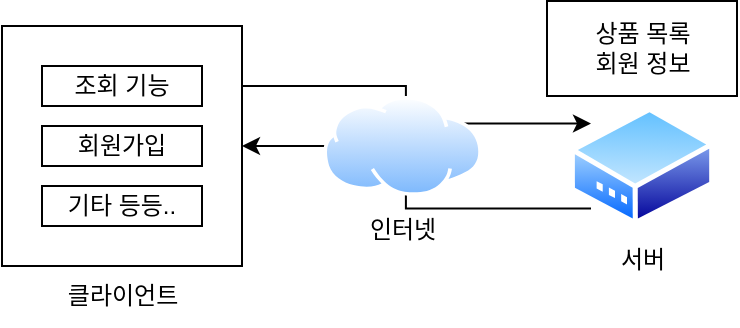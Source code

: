 <mxfile version="20.2.7" type="github">
  <diagram id="PCzwy7BQ4ae1iXEjc4h_" name="페이지-1">
    <mxGraphModel dx="474" dy="826" grid="1" gridSize="10" guides="1" tooltips="1" connect="1" arrows="1" fold="1" page="1" pageScale="1" pageWidth="827" pageHeight="1169" math="0" shadow="0">
      <root>
        <mxCell id="0" />
        <mxCell id="1" parent="0" />
        <mxCell id="uDTNVn7nSOcmgrZALr5k-14" style="edgeStyle=orthogonalEdgeStyle;rounded=0;orthogonalLoop=1;jettySize=auto;html=1;exitX=1;exitY=0.25;exitDx=0;exitDy=0;entryX=0;entryY=0;entryDx=0;entryDy=0;" edge="1" parent="1" source="uDTNVn7nSOcmgrZALr5k-1" target="uDTNVn7nSOcmgrZALr5k-11">
          <mxGeometry relative="1" as="geometry" />
        </mxCell>
        <mxCell id="uDTNVn7nSOcmgrZALr5k-1" value="" style="rounded=0;whiteSpace=wrap;html=1;" vertex="1" parent="1">
          <mxGeometry x="40" y="120" width="120" height="120" as="geometry" />
        </mxCell>
        <mxCell id="uDTNVn7nSOcmgrZALr5k-2" value="회원가입" style="rounded=0;whiteSpace=wrap;html=1;" vertex="1" parent="1">
          <mxGeometry x="60" y="170" width="80" height="20" as="geometry" />
        </mxCell>
        <mxCell id="uDTNVn7nSOcmgrZALr5k-3" value="기타 등등.." style="rounded=0;whiteSpace=wrap;html=1;" vertex="1" parent="1">
          <mxGeometry x="60" y="200" width="80" height="20" as="geometry" />
        </mxCell>
        <mxCell id="uDTNVn7nSOcmgrZALr5k-6" value="조회 기능" style="rounded=0;whiteSpace=wrap;html=1;" vertex="1" parent="1">
          <mxGeometry x="60" y="140" width="80" height="20" as="geometry" />
        </mxCell>
        <mxCell id="uDTNVn7nSOcmgrZALr5k-10" value="상품 목록&lt;br&gt;회원 정보" style="rounded=0;whiteSpace=wrap;html=1;" vertex="1" parent="1">
          <mxGeometry x="312.5" y="107.5" width="95" height="47.5" as="geometry" />
        </mxCell>
        <mxCell id="uDTNVn7nSOcmgrZALr5k-15" style="edgeStyle=orthogonalEdgeStyle;rounded=0;orthogonalLoop=1;jettySize=auto;html=1;exitX=0;exitY=1;exitDx=0;exitDy=0;entryX=1;entryY=0.5;entryDx=0;entryDy=0;" edge="1" parent="1" source="uDTNVn7nSOcmgrZALr5k-11" target="uDTNVn7nSOcmgrZALr5k-1">
          <mxGeometry relative="1" as="geometry" />
        </mxCell>
        <mxCell id="uDTNVn7nSOcmgrZALr5k-11" value="서버" style="aspect=fixed;perimeter=ellipsePerimeter;html=1;align=center;shadow=0;dashed=0;spacingTop=3;image;image=img/lib/active_directory/modem.svg;" vertex="1" parent="1">
          <mxGeometry x="323.86" y="160" width="72.29" height="60" as="geometry" />
        </mxCell>
        <mxCell id="uDTNVn7nSOcmgrZALr5k-12" value="인터넷&lt;br&gt;" style="aspect=fixed;perimeter=ellipsePerimeter;html=1;align=center;shadow=0;dashed=0;spacingTop=3;image;image=img/lib/active_directory/internet_cloud.svg;" vertex="1" parent="1">
          <mxGeometry x="200.63" y="155" width="79.37" height="50" as="geometry" />
        </mxCell>
        <mxCell id="uDTNVn7nSOcmgrZALr5k-13" value="클라이언트" style="text;html=1;align=center;verticalAlign=middle;resizable=0;points=[];autosize=1;strokeColor=none;fillColor=none;" vertex="1" parent="1">
          <mxGeometry x="60" y="240" width="80" height="30" as="geometry" />
        </mxCell>
      </root>
    </mxGraphModel>
  </diagram>
</mxfile>
